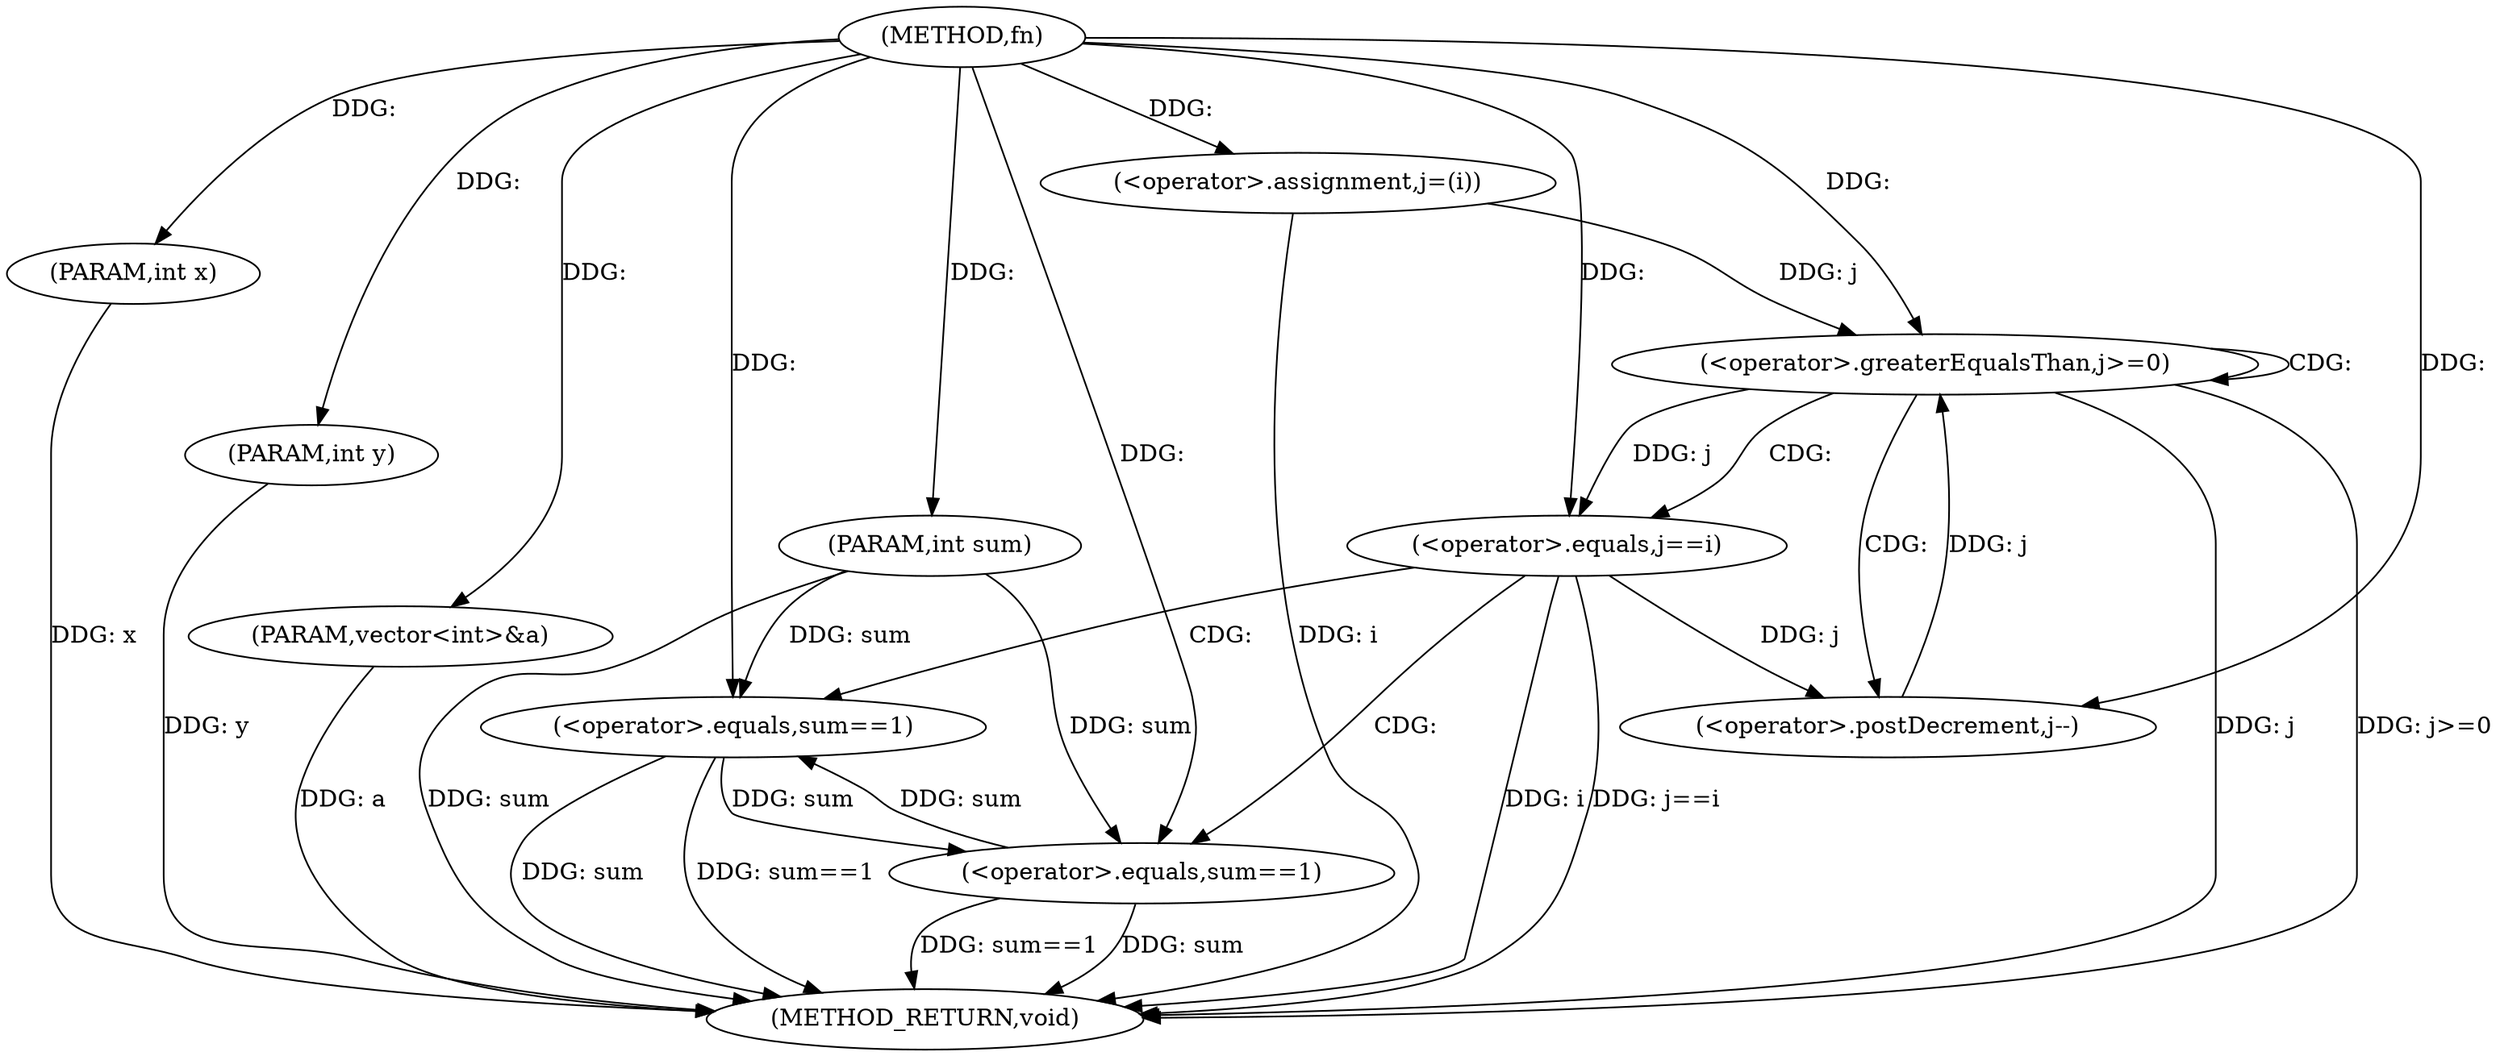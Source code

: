digraph "fn" {  
"1000317" [label = "(METHOD,fn)" ]
"1000352" [label = "(METHOD_RETURN,void)" ]
"1000318" [label = "(PARAM,int x)" ]
"1000319" [label = "(PARAM,int y)" ]
"1000320" [label = "(PARAM,vector<int>&a)" ]
"1000321" [label = "(PARAM,int sum)" ]
"1000326" [label = "(<operator>.assignment,j=(i))" ]
"1000329" [label = "(<operator>.greaterEqualsThan,j>=0)" ]
"1000332" [label = "(<operator>.postDecrement,j--)" ]
"1000336" [label = "(<operator>.equals,j==i)" ]
"1000341" [label = "(<operator>.equals,sum==1)" ]
"1000348" [label = "(<operator>.equals,sum==1)" ]
  "1000318" -> "1000352"  [ label = "DDG: x"] 
  "1000319" -> "1000352"  [ label = "DDG: y"] 
  "1000320" -> "1000352"  [ label = "DDG: a"] 
  "1000321" -> "1000352"  [ label = "DDG: sum"] 
  "1000326" -> "1000352"  [ label = "DDG: i"] 
  "1000329" -> "1000352"  [ label = "DDG: j"] 
  "1000329" -> "1000352"  [ label = "DDG: j>=0"] 
  "1000336" -> "1000352"  [ label = "DDG: i"] 
  "1000336" -> "1000352"  [ label = "DDG: j==i"] 
  "1000348" -> "1000352"  [ label = "DDG: sum"] 
  "1000348" -> "1000352"  [ label = "DDG: sum==1"] 
  "1000341" -> "1000352"  [ label = "DDG: sum"] 
  "1000341" -> "1000352"  [ label = "DDG: sum==1"] 
  "1000317" -> "1000318"  [ label = "DDG: "] 
  "1000317" -> "1000319"  [ label = "DDG: "] 
  "1000317" -> "1000320"  [ label = "DDG: "] 
  "1000317" -> "1000321"  [ label = "DDG: "] 
  "1000317" -> "1000326"  [ label = "DDG: "] 
  "1000326" -> "1000329"  [ label = "DDG: j"] 
  "1000332" -> "1000329"  [ label = "DDG: j"] 
  "1000317" -> "1000329"  [ label = "DDG: "] 
  "1000336" -> "1000332"  [ label = "DDG: j"] 
  "1000317" -> "1000332"  [ label = "DDG: "] 
  "1000329" -> "1000336"  [ label = "DDG: j"] 
  "1000317" -> "1000336"  [ label = "DDG: "] 
  "1000348" -> "1000341"  [ label = "DDG: sum"] 
  "1000321" -> "1000341"  [ label = "DDG: sum"] 
  "1000317" -> "1000341"  [ label = "DDG: "] 
  "1000341" -> "1000348"  [ label = "DDG: sum"] 
  "1000321" -> "1000348"  [ label = "DDG: sum"] 
  "1000317" -> "1000348"  [ label = "DDG: "] 
  "1000329" -> "1000336"  [ label = "CDG: "] 
  "1000329" -> "1000329"  [ label = "CDG: "] 
  "1000329" -> "1000332"  [ label = "CDG: "] 
  "1000336" -> "1000341"  [ label = "CDG: "] 
  "1000336" -> "1000348"  [ label = "CDG: "] 
}
